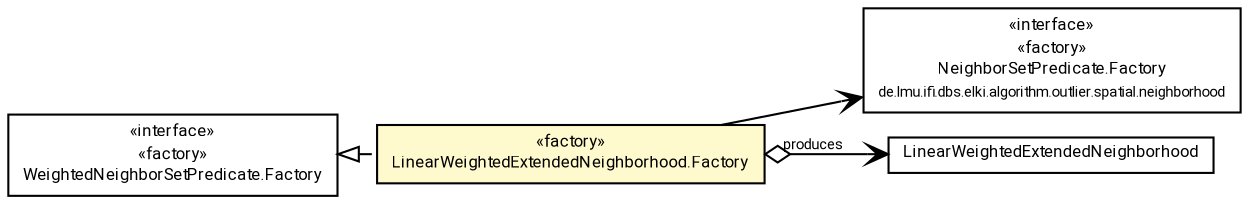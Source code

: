 #!/usr/local/bin/dot
#
# Class diagram 
# Generated by UMLGraph version R5_7_2-60-g0e99a6 (http://www.spinellis.gr/umlgraph/)
#

digraph G {
	graph [fontnames="svg"]
	edge [fontname="Roboto",fontsize=7,labelfontname="Roboto",labelfontsize=7,color="black"];
	node [fontname="Roboto",fontcolor="black",fontsize=8,shape=plaintext,margin=0,width=0,height=0];
	nodesep=0.15;
	ranksep=0.25;
	rankdir=LR;
	// de.lmu.ifi.dbs.elki.algorithm.outlier.spatial.neighborhood.NeighborSetPredicate.Factory<O>
	c6409627 [label=<<table title="de.lmu.ifi.dbs.elki.algorithm.outlier.spatial.neighborhood.NeighborSetPredicate.Factory" border="0" cellborder="1" cellspacing="0" cellpadding="2" href="../NeighborSetPredicate.Factory.html" target="_parent">
		<tr><td><table border="0" cellspacing="0" cellpadding="1">
		<tr><td align="center" balign="center"> &#171;interface&#187; </td></tr>
		<tr><td align="center" balign="center"> &#171;factory&#187; </td></tr>
		<tr><td align="center" balign="center"> <font face="Roboto">NeighborSetPredicate.Factory</font> </td></tr>
		<tr><td align="center" balign="center"> <font face="Roboto" point-size="7.0">de.lmu.ifi.dbs.elki.algorithm.outlier.spatial.neighborhood</font> </td></tr>
		</table></td></tr>
		</table>>, URL="../NeighborSetPredicate.Factory.html"];
	// de.lmu.ifi.dbs.elki.algorithm.outlier.spatial.neighborhood.weighted.LinearWeightedExtendedNeighborhood
	c6409631 [label=<<table title="de.lmu.ifi.dbs.elki.algorithm.outlier.spatial.neighborhood.weighted.LinearWeightedExtendedNeighborhood" border="0" cellborder="1" cellspacing="0" cellpadding="2" href="LinearWeightedExtendedNeighborhood.html" target="_parent">
		<tr><td><table border="0" cellspacing="0" cellpadding="1">
		<tr><td align="center" balign="center"> <font face="Roboto">LinearWeightedExtendedNeighborhood</font> </td></tr>
		</table></td></tr>
		</table>>, URL="LinearWeightedExtendedNeighborhood.html"];
	// de.lmu.ifi.dbs.elki.algorithm.outlier.spatial.neighborhood.weighted.LinearWeightedExtendedNeighborhood.Factory<O>
	c6409632 [label=<<table title="de.lmu.ifi.dbs.elki.algorithm.outlier.spatial.neighborhood.weighted.LinearWeightedExtendedNeighborhood.Factory" border="0" cellborder="1" cellspacing="0" cellpadding="2" bgcolor="lemonChiffon" href="LinearWeightedExtendedNeighborhood.Factory.html" target="_parent">
		<tr><td><table border="0" cellspacing="0" cellpadding="1">
		<tr><td align="center" balign="center"> &#171;factory&#187; </td></tr>
		<tr><td align="center" balign="center"> <font face="Roboto">LinearWeightedExtendedNeighborhood.Factory</font> </td></tr>
		</table></td></tr>
		</table>>, URL="LinearWeightedExtendedNeighborhood.Factory.html"];
	// de.lmu.ifi.dbs.elki.algorithm.outlier.spatial.neighborhood.weighted.WeightedNeighborSetPredicate.Factory<O>
	c6409638 [label=<<table title="de.lmu.ifi.dbs.elki.algorithm.outlier.spatial.neighborhood.weighted.WeightedNeighborSetPredicate.Factory" border="0" cellborder="1" cellspacing="0" cellpadding="2" href="WeightedNeighborSetPredicate.Factory.html" target="_parent">
		<tr><td><table border="0" cellspacing="0" cellpadding="1">
		<tr><td align="center" balign="center"> &#171;interface&#187; </td></tr>
		<tr><td align="center" balign="center"> &#171;factory&#187; </td></tr>
		<tr><td align="center" balign="center"> <font face="Roboto">WeightedNeighborSetPredicate.Factory</font> </td></tr>
		</table></td></tr>
		</table>>, URL="WeightedNeighborSetPredicate.Factory.html"];
	// de.lmu.ifi.dbs.elki.algorithm.outlier.spatial.neighborhood.weighted.LinearWeightedExtendedNeighborhood.Factory<O> implements de.lmu.ifi.dbs.elki.algorithm.outlier.spatial.neighborhood.weighted.WeightedNeighborSetPredicate.Factory<O>
	c6409638 -> c6409632 [arrowtail=empty,style=dashed,dir=back,weight=9];
	// de.lmu.ifi.dbs.elki.algorithm.outlier.spatial.neighborhood.weighted.LinearWeightedExtendedNeighborhood.Factory<O> navhas de.lmu.ifi.dbs.elki.algorithm.outlier.spatial.neighborhood.weighted.LinearWeightedExtendedNeighborhood
	c6409632 -> c6409631 [arrowhead=open,arrowtail=ediamond,dir=both,weight=3,label="produces"];
	// de.lmu.ifi.dbs.elki.algorithm.outlier.spatial.neighborhood.weighted.LinearWeightedExtendedNeighborhood.Factory<O> navassoc de.lmu.ifi.dbs.elki.algorithm.outlier.spatial.neighborhood.NeighborSetPredicate.Factory<O>
	c6409632 -> c6409627 [arrowhead=open,weight=1];
}


